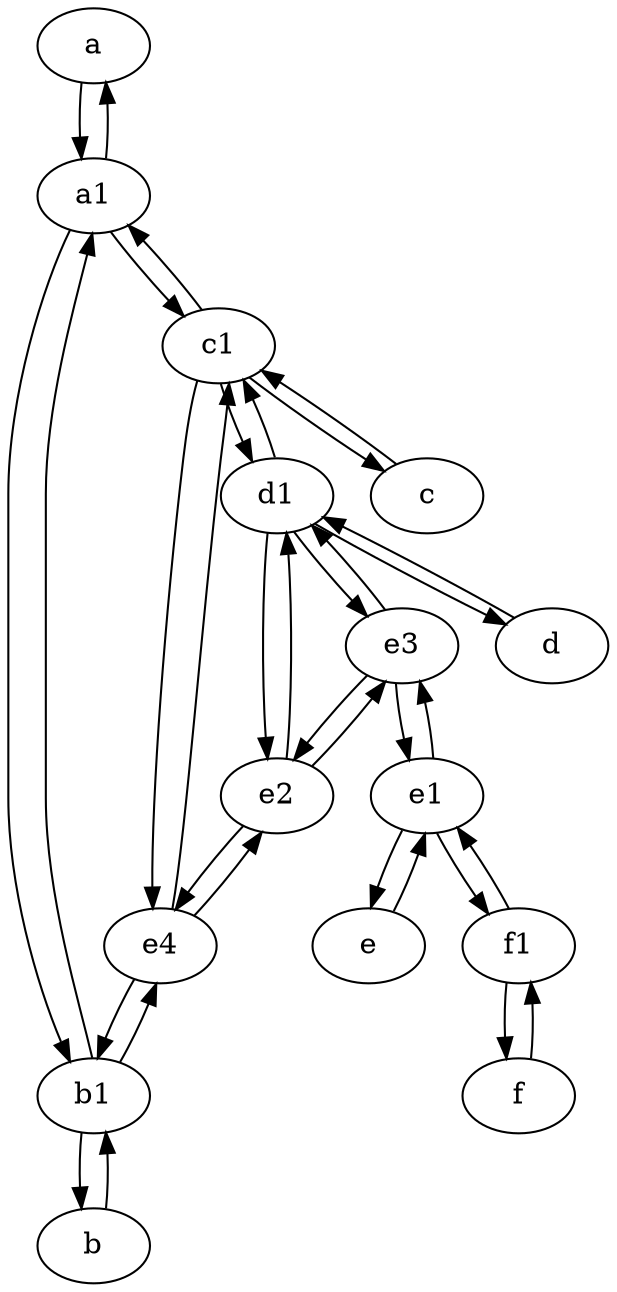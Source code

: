 digraph  {
	a [pos="40,10!"];
	e1 [pos="25,45!"];
	e3;
	c [pos="20,10!"];
	e [pos="30,50!"];
	f [pos="15,45!"];
	b1 [pos="45,20!"];
	d [pos="20,30!"];
	e2;
	a1 [pos="40,15!"];
	c1 [pos="30,15!"];
	e4;
	b [pos="50,20!"];
	f1;
	d1 [pos="25,30!"];
	a1 -> b1;
	e3 -> e1;
	b1 -> a1;
	e2 -> e3;
	d1 -> e2;
	e1 -> e3;
	a1 -> a;
	e3 -> e2;
	b1 -> e4;
	f -> f1;
	d1 -> e3;
	d -> d1;
	c1 -> d1;
	d1 -> c1;
	e4 -> b1;
	e2 -> e4;
	e4 -> c1;
	c1 -> e4;
	e3 -> d1;
	a -> a1;
	e2 -> d1;
	f1 -> e1;
	a1 -> c1;
	e1 -> e;
	c -> c1;
	c1 -> c;
	d1 -> d;
	b1 -> b;
	b -> b1;
	c1 -> a1;
	e4 -> e2;
	e -> e1;
	e1 -> f1;
	f1 -> f;

	}
